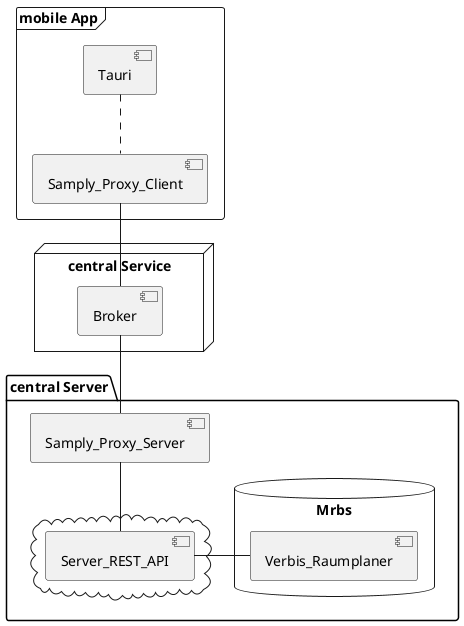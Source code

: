 @startuml


frame "mobile App"{
    [Tauri]
    [Samply_Proxy_Client]
}

node "central Service" {
    [Broker]
}


package "central Server" {
    [Samply_Proxy_Server]
    cloud {
        [Server_REST_API]
    }
    database "Mrbs" {
        [Verbis_Raumplaner]
    }
}

'' Verbindungen
[Tauri] .. [Samply_Proxy_Client]
[Samply_Proxy_Client] -- [Broker]
[Broker] -- [Samply_Proxy_Server]
[Samply_Proxy_Server] -- [Server_REST_API]
[Server_REST_API] - [Verbis_Raumplaner]
@enduml
